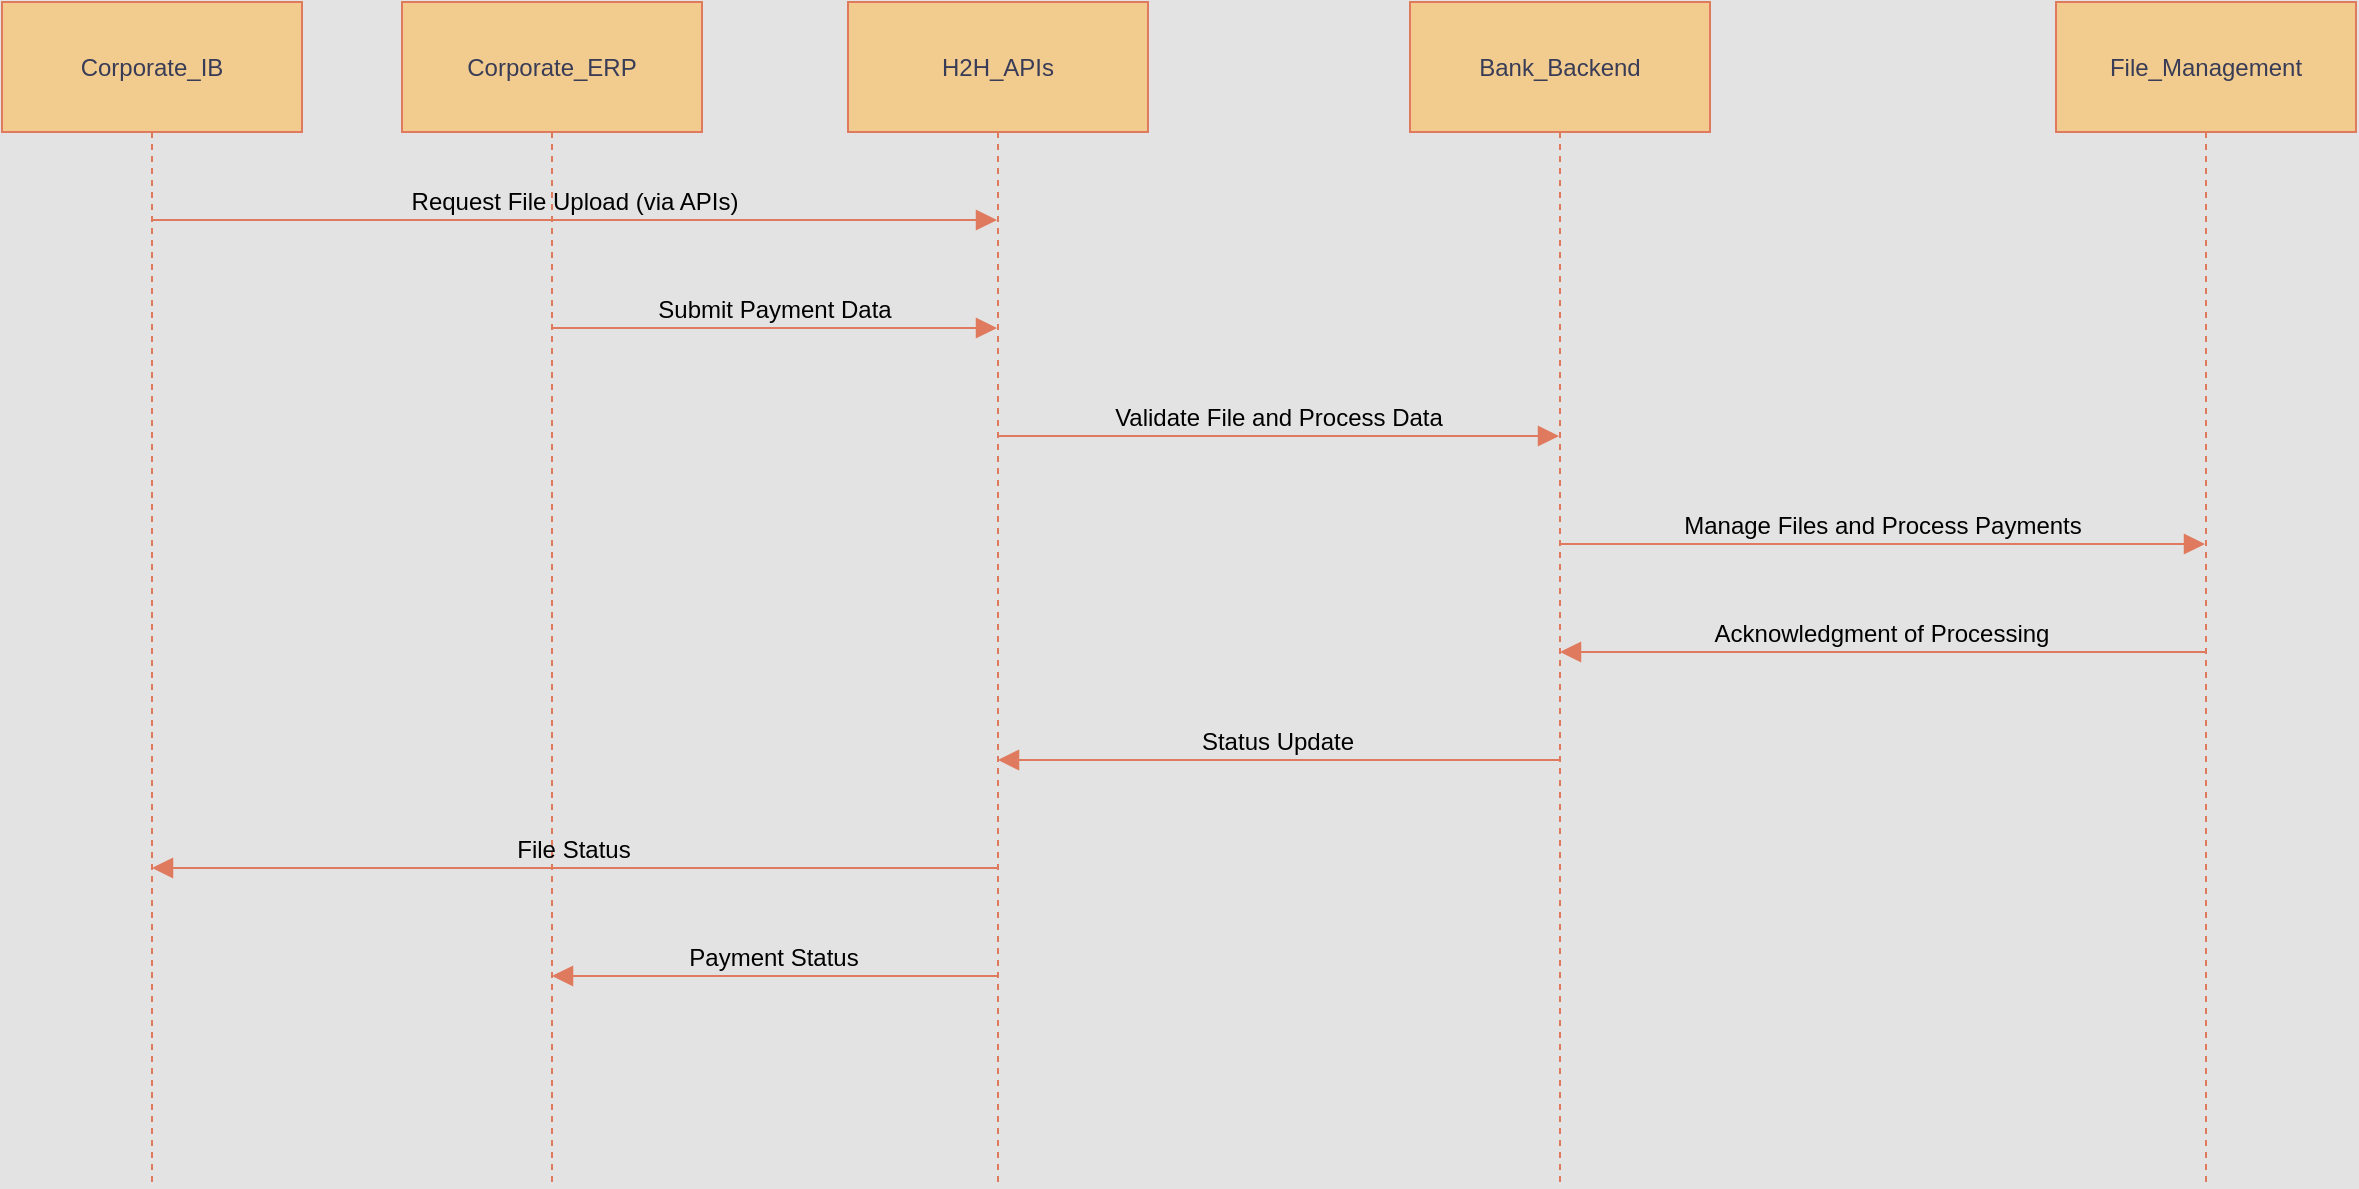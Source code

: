 <mxfile version="24.8.6">
  <diagram name="Page-1" id="66kdpXjVe0ZpUXVBdYPS">
    <mxGraphModel dx="1282" dy="625" grid="0" gridSize="10" guides="1" tooltips="1" connect="1" arrows="1" fold="1" page="0" pageScale="1" pageWidth="850" pageHeight="1100" background="#E3E3E3" math="0" shadow="0">
      <root>
        <mxCell id="0" />
        <mxCell id="1" parent="0" />
        <mxCell id="OYMWFf9JatVCHWDvwbyE-1" value="Corporate_IB" style="shape=umlLifeline;perimeter=lifelinePerimeter;whiteSpace=wrap;container=1;dropTarget=0;collapsible=0;recursiveResize=0;outlineConnect=0;portConstraint=eastwest;newEdgeStyle={&quot;edgeStyle&quot;:&quot;elbowEdgeStyle&quot;,&quot;elbow&quot;:&quot;vertical&quot;,&quot;curved&quot;:0,&quot;rounded&quot;:0};size=65;labelBackgroundColor=none;fillColor=#F2CC8F;strokeColor=#E07A5F;fontColor=#393C56;" vertex="1" parent="1">
          <mxGeometry x="20" y="20" width="150" height="592" as="geometry" />
        </mxCell>
        <mxCell id="OYMWFf9JatVCHWDvwbyE-2" value="Corporate_ERP" style="shape=umlLifeline;perimeter=lifelinePerimeter;whiteSpace=wrap;container=1;dropTarget=0;collapsible=0;recursiveResize=0;outlineConnect=0;portConstraint=eastwest;newEdgeStyle={&quot;edgeStyle&quot;:&quot;elbowEdgeStyle&quot;,&quot;elbow&quot;:&quot;vertical&quot;,&quot;curved&quot;:0,&quot;rounded&quot;:0};size=65;labelBackgroundColor=none;fillColor=#F2CC8F;strokeColor=#E07A5F;fontColor=#393C56;" vertex="1" parent="1">
          <mxGeometry x="220" y="20" width="150" height="592" as="geometry" />
        </mxCell>
        <mxCell id="OYMWFf9JatVCHWDvwbyE-3" value="H2H_APIs" style="shape=umlLifeline;perimeter=lifelinePerimeter;whiteSpace=wrap;container=1;dropTarget=0;collapsible=0;recursiveResize=0;outlineConnect=0;portConstraint=eastwest;newEdgeStyle={&quot;edgeStyle&quot;:&quot;elbowEdgeStyle&quot;,&quot;elbow&quot;:&quot;vertical&quot;,&quot;curved&quot;:0,&quot;rounded&quot;:0};size=65;labelBackgroundColor=none;fillColor=#F2CC8F;strokeColor=#E07A5F;fontColor=#393C56;" vertex="1" parent="1">
          <mxGeometry x="443" y="20" width="150" height="592" as="geometry" />
        </mxCell>
        <mxCell id="OYMWFf9JatVCHWDvwbyE-4" value="Bank_Backend" style="shape=umlLifeline;perimeter=lifelinePerimeter;whiteSpace=wrap;container=1;dropTarget=0;collapsible=0;recursiveResize=0;outlineConnect=0;portConstraint=eastwest;newEdgeStyle={&quot;edgeStyle&quot;:&quot;elbowEdgeStyle&quot;,&quot;elbow&quot;:&quot;vertical&quot;,&quot;curved&quot;:0,&quot;rounded&quot;:0};size=65;labelBackgroundColor=none;fillColor=#F2CC8F;strokeColor=#E07A5F;fontColor=#393C56;" vertex="1" parent="1">
          <mxGeometry x="724" y="20" width="150" height="592" as="geometry" />
        </mxCell>
        <mxCell id="OYMWFf9JatVCHWDvwbyE-5" value="File_Management" style="shape=umlLifeline;perimeter=lifelinePerimeter;whiteSpace=wrap;container=1;dropTarget=0;collapsible=0;recursiveResize=0;outlineConnect=0;portConstraint=eastwest;newEdgeStyle={&quot;edgeStyle&quot;:&quot;elbowEdgeStyle&quot;,&quot;elbow&quot;:&quot;vertical&quot;,&quot;curved&quot;:0,&quot;rounded&quot;:0};size=65;labelBackgroundColor=none;fillColor=#F2CC8F;strokeColor=#E07A5F;fontColor=#393C56;" vertex="1" parent="1">
          <mxGeometry x="1047" y="20" width="150" height="592" as="geometry" />
        </mxCell>
        <mxCell id="OYMWFf9JatVCHWDvwbyE-6" value="Request File Upload (via APIs)" style="verticalAlign=bottom;edgeStyle=elbowEdgeStyle;elbow=vertical;curved=0;rounded=0;endArrow=block;fontSize=12;startSize=8;endSize=8;labelBackgroundColor=none;fontColor=default;strokeColor=#E07A5F;" edge="1" parent="1" source="OYMWFf9JatVCHWDvwbyE-1" target="OYMWFf9JatVCHWDvwbyE-3">
          <mxGeometry relative="1" as="geometry">
            <Array as="points">
              <mxPoint x="315" y="129" />
            </Array>
          </mxGeometry>
        </mxCell>
        <mxCell id="OYMWFf9JatVCHWDvwbyE-7" value="Submit Payment Data" style="verticalAlign=bottom;edgeStyle=elbowEdgeStyle;elbow=vertical;curved=0;rounded=0;endArrow=block;fontSize=12;startSize=8;endSize=8;labelBackgroundColor=none;fontColor=default;strokeColor=#E07A5F;" edge="1" parent="1" source="OYMWFf9JatVCHWDvwbyE-2" target="OYMWFf9JatVCHWDvwbyE-3">
          <mxGeometry relative="1" as="geometry">
            <Array as="points">
              <mxPoint x="415" y="183" />
            </Array>
          </mxGeometry>
        </mxCell>
        <mxCell id="OYMWFf9JatVCHWDvwbyE-8" value="Validate File and Process Data" style="verticalAlign=bottom;edgeStyle=elbowEdgeStyle;elbow=vertical;curved=0;rounded=0;endArrow=block;fontSize=12;startSize=8;endSize=8;labelBackgroundColor=none;fontColor=default;strokeColor=#E07A5F;" edge="1" parent="1" source="OYMWFf9JatVCHWDvwbyE-3" target="OYMWFf9JatVCHWDvwbyE-4">
          <mxGeometry relative="1" as="geometry">
            <Array as="points">
              <mxPoint x="667" y="237" />
            </Array>
          </mxGeometry>
        </mxCell>
        <mxCell id="OYMWFf9JatVCHWDvwbyE-9" value="Manage Files and Process Payments" style="verticalAlign=bottom;edgeStyle=elbowEdgeStyle;elbow=vertical;curved=0;rounded=0;endArrow=block;fontSize=12;startSize=8;endSize=8;labelBackgroundColor=none;fontColor=default;strokeColor=#E07A5F;" edge="1" parent="1" source="OYMWFf9JatVCHWDvwbyE-4" target="OYMWFf9JatVCHWDvwbyE-5">
          <mxGeometry relative="1" as="geometry">
            <Array as="points">
              <mxPoint x="969" y="291" />
            </Array>
          </mxGeometry>
        </mxCell>
        <mxCell id="OYMWFf9JatVCHWDvwbyE-10" value="Acknowledgment of Processing" style="verticalAlign=bottom;edgeStyle=elbowEdgeStyle;elbow=vertical;curved=0;rounded=0;endArrow=block;fontSize=12;startSize=8;endSize=8;labelBackgroundColor=none;fontColor=default;strokeColor=#E07A5F;" edge="1" parent="1" source="OYMWFf9JatVCHWDvwbyE-5" target="OYMWFf9JatVCHWDvwbyE-4">
          <mxGeometry relative="1" as="geometry">
            <Array as="points">
              <mxPoint x="972" y="345" />
            </Array>
          </mxGeometry>
        </mxCell>
        <mxCell id="OYMWFf9JatVCHWDvwbyE-11" value="Status Update" style="verticalAlign=bottom;edgeStyle=elbowEdgeStyle;elbow=vertical;curved=0;rounded=0;endArrow=block;fontSize=12;startSize=8;endSize=8;labelBackgroundColor=none;fontColor=default;strokeColor=#E07A5F;" edge="1" parent="1" source="OYMWFf9JatVCHWDvwbyE-4" target="OYMWFf9JatVCHWDvwbyE-3">
          <mxGeometry relative="1" as="geometry">
            <Array as="points">
              <mxPoint x="670" y="399" />
            </Array>
          </mxGeometry>
        </mxCell>
        <mxCell id="OYMWFf9JatVCHWDvwbyE-12" value="File Status" style="verticalAlign=bottom;edgeStyle=elbowEdgeStyle;elbow=vertical;curved=0;rounded=0;endArrow=block;fontSize=12;startSize=8;endSize=8;labelBackgroundColor=none;fontColor=default;strokeColor=#E07A5F;" edge="1" parent="1" source="OYMWFf9JatVCHWDvwbyE-3" target="OYMWFf9JatVCHWDvwbyE-1">
          <mxGeometry relative="1" as="geometry">
            <Array as="points">
              <mxPoint x="318" y="453" />
            </Array>
          </mxGeometry>
        </mxCell>
        <mxCell id="OYMWFf9JatVCHWDvwbyE-13" value="Payment Status" style="verticalAlign=bottom;edgeStyle=elbowEdgeStyle;elbow=vertical;curved=0;rounded=0;endArrow=block;fontSize=12;startSize=8;endSize=8;labelBackgroundColor=none;fontColor=default;strokeColor=#E07A5F;" edge="1" parent="1" source="OYMWFf9JatVCHWDvwbyE-3" target="OYMWFf9JatVCHWDvwbyE-2">
          <mxGeometry relative="1" as="geometry">
            <Array as="points">
              <mxPoint x="418" y="507" />
            </Array>
          </mxGeometry>
        </mxCell>
      </root>
    </mxGraphModel>
  </diagram>
</mxfile>
